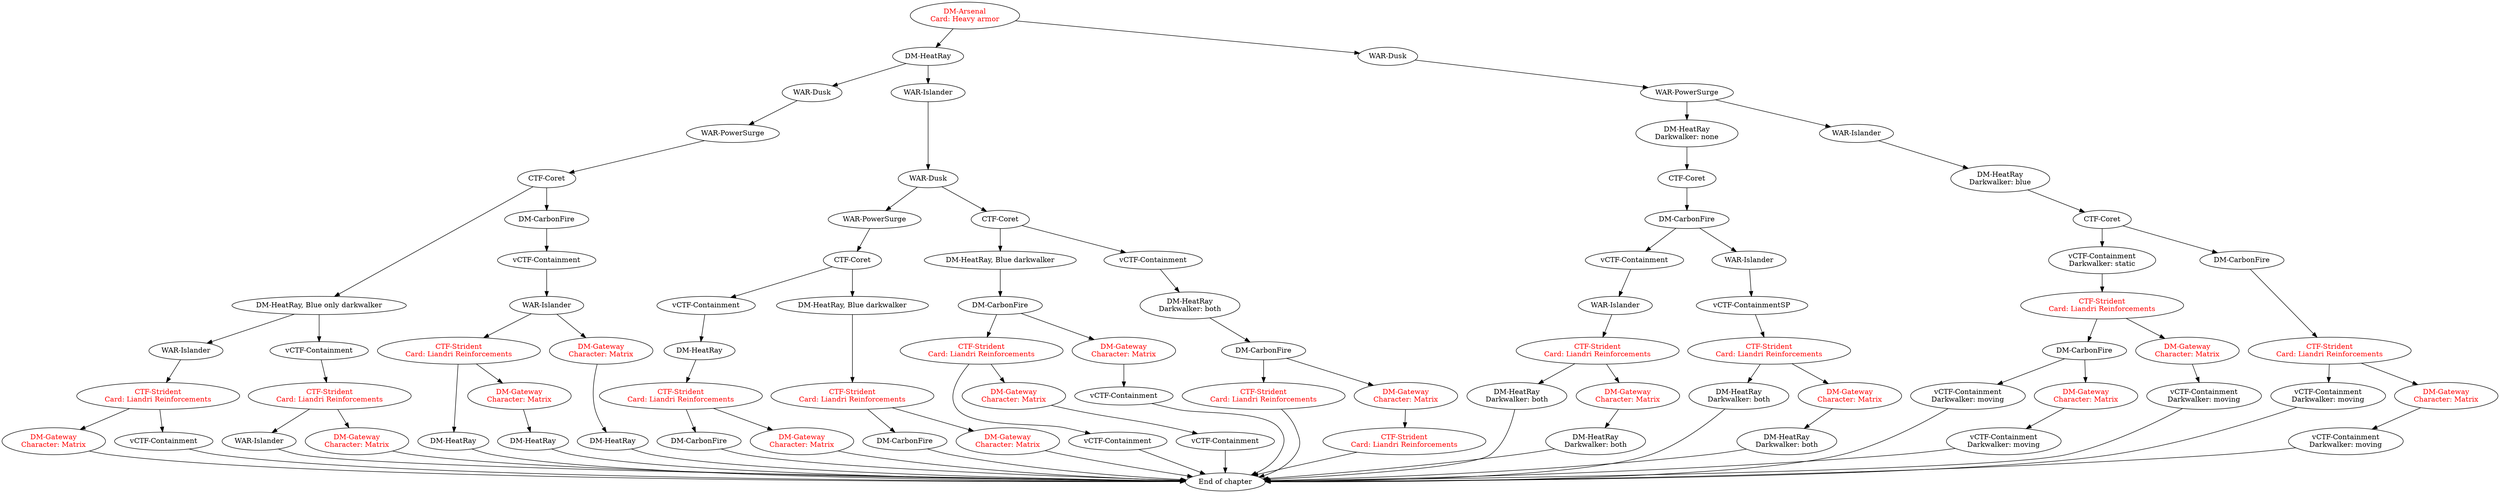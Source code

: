 digraph act3 {
    fork1 [label="DM-Arsenal\nCard: Heavy armor", fontcolor="red"]
    fork1 -> {fork2 map1}
    
    fork2 [label="DM-HeatRay"]
    fork2 -> {map2 map3}
    
    map2 [label="WAR-Dusk"]
    map2 -> map4
    
    map4 [label="WAR-PowerSurge"]
    map4 -> fork3
    
    fork3 [label="CTF-Coret"]
    fork3 -> {fork4 map6}
    
    fork4 [label="DM-HeatRay, Blue only darkwalker"]
    fork4 -> {map0 map8}
    
    map0 [label="WAR-Islander"]
    map0 -> fork5
    
    fork5 [label="CTF-Strident\nCard: Liandri Reinforcements", fontcolor="red"]
    fork5 -> {map10 map11}
    
    map10 [label="DM-Gateway\nCharacter: Matrix", fontcolor="red"]
    map10 -> end
    
    map11 [label="vCTF-Containment"]
    map11 -> end
    
    map8 [label="vCTF-Containment"]
    map8 -> fork6
    
    fork6 [label="CTF-Strident\nCard: Liandri Reinforcements", fontcolor="red"]
    fork6 -> {map12 map13}
    
    map12 [label="WAR-Islander"]
    map12 -> end
    
    map13 [label="DM-Gateway\nCharacter: Matrix", fontcolor="red"]
    map13 -> end
    
    map6 [label="DM-CarbonFire"]
    map6 -> map14
    
    map14 [label="vCTF-Containment"]
    map14 -> fork7
    
    fork7 [label="WAR-Islander"]
    fork7 -> {fork8 map16}
    
    fork8 [label="CTF-Strident\nCard: Liandri Reinforcements", fontcolor="red"]
    fork8 -> {map17 map18}
    
    map17 [label="DM-HeatRay"]
    map17 -> end
    
    map18 [label="DM-Gateway\nCharacter: Matrix", fontcolor="red"]
    map18 -> map19
    
    map19 [label="DM-HeatRay"]
    map19 -> end
    
    map16 [label="DM-Gateway\nCharacter: Matrix", fontcolor="red"]
    map16 -> map20
    
    map20 [label="DM-HeatRay"]
    map20 -> end
    
    map3 [label="WAR-Islander"]
    map3 -> fork9
    
    fork9 [label="WAR-Dusk"]
    fork9 -> {map22 fork13}
    
    map22 [label="WAR-PowerSurge"]
    map22 -> fork10
    
    fork10 [label="CTF-Coret"]
    fork10 -> {map25 map26}
    
    map25 [label="vCTF-Containment"]
    map25 -> map27
    
    map27 [label="DM-HeatRay"]    
    map27 -> fork11
    
    fork11 [label="CTF-Strident\nCard: Liandri Reinforcements", fontcolor="red"]
    fork11 -> {map29 map30}
    
    map29 [label="DM-CarbonFire"]
    map29 -> end
    
    map30 [label="DM-Gateway\nCharacter: Matrix", fontcolor="red"]
    map30 -> end
    
    map26 [label="DM-HeatRay, Blue darkwalker"]
    map26 -> fork12
    
    fork12 [label="CTF-Strident\nCard: Liandri Reinforcements", fontcolor="red"]
    fork12 -> {map32 map33}
    
    map32 [label="DM-CarbonFire"]
    map32 -> end
    
    map33 [label="DM-Gateway\nCharacter: Matrix", fontcolor="red"]
    map33 -> end
    
    fork13 [label="CTF-Coret"]
    fork13 -> {map34 map35}
    
    map34 [label="DM-HeatRay, Blue darkwalker"]
    map34 -> fork14
    
    fork14 [label="DM-CarbonFire"]
    fork14 -> {fork15 map38}
    
    fork15 [label="CTF-Strident\nCard: Liandri Reinforcements", fontcolor="red"]
    fork15 -> {map39 map40}
    
    map39 [label="vCTF-Containment"]
    map39 -> end
    
    map40 [label="DM-Gateway\nCharacter: Matrix", fontcolor="red"]
    map40 -> map41
    
    map41 [label="vCTF-Containment"]
    map41 -> end

    map38 [label="DM-Gateway\nCharacter: Matrix", fontcolor="red"]
    map38 -> map42
    
    map42 [label="vCTF-Containment"]
    map42 -> end

    map35 [label="vCTF-Containment"]
    map35 -> map43

    map43 [label="DM-HeatRay\nDarkwalker: both"]
    map43 -> fork16
    
    fork16 [label="DM-CarbonFire"]
    fork16 -> {map44 map45}
    
    map44 [label="CTF-Strident\nCard: Liandri Reinforcements", fontcolor="red"]
    map44 -> end
    
    map45 [label="DM-Gateway\nCharacter: Matrix", fontcolor="red"]
    map45 -> map46
    
    map46 [label="CTF-Strident\nCard: Liandri Reinforcements", fontcolor="red"]
    map46 -> end
    
    map1 [label="WAR-Dusk"]
    map1 -> fork17
    
    fork17 [label="WAR-PowerSurge"]
    fork17 -> {map47 map48}
     
    map47 [label="DM-HeatRay\nDarkwalker: none"]
    map47 -> map49
    
    map49 [label="CTF-Coret"]
    map49 -> fork18
    
    fork18 [label="DM-CarbonFire"]
    fork18 -> {map50 map51}
    
    map50 [label="vCTF-Containment"]
    map50 -> map52
    
    map52 [label="WAR-Islander"]
    map52 -> fork19
    
    fork19 [label="CTF-Strident\nCard: Liandri Reinforcements", fontcolor="red"]
    fork19 -> {map53 map54}
    
    map53 [label="DM-HeatRay\nDarkwalker: both"]
    map53 -> end
    
    map54 [label="DM-Gateway\nCharacter: Matrix", fontcolor="red"]
    map54 -> map55
    
    map55 [label="DM-HeatRay\nDarkwalker: both"]
    map55 -> end    
    
    map51 [label="WAR-Islander"]
    map51 -> map56
    
    map56 [label="vCTF-ContainmentSP"]
    map56 -> fork20
    
    fork20 [label="CTF-Strident\nCard: Liandri Reinforcements", fontcolor="red"]
    fork20 -> {map57 map58}
    
    map57 [label="DM-HeatRay\nDarkwalker: both"]
    map57 -> end
    
    map58 [label="DM-Gateway\nCharacter: Matrix", fontcolor="red"]
    map58 -> map59

    map59 [label="DM-HeatRay\nDarkwalker: both"]
    map59 -> end
    
    map48 [label="WAR-Islander"]
    map48 -> map60
    
    map60 [label="DM-HeatRay\nDarkwalker: blue"]
    map60 -> fork21
    
    fork21 [label="CTF-Coret"]
    fork21 -> {map61 map62}
    
    map61 [label="vCTF-Containment\nDarkwalker: static"]
    map61 -> fork22
    
    fork22 [label="CTF-Strident\nCard: Liandri Reinforcements", fontcolor="red"]
    fork22 -> {fork23 map65}
    
    fork23 [label="DM-CarbonFire"]
    fork23 -> {map67 map68}
    
    map67 [label="vCTF-Containment\nDarkwalker: moving"]
    map67 -> end
    
    map68 [label="DM-Gateway\nCharacter: Matrix", fontcolor="red"]
    map68 -> map69

    map69 [label="vCTF-Containment\nDarkwalker: moving"]
    map69 -> end

    map65 [label="DM-Gateway\nCharacter: Matrix", fontcolor="red"]
    map65 -> map70
    
    map70 [label="vCTF-Containment\nDarkwalker: moving"]
    map70 -> end
    
    map62 [label="DM-CarbonFire"]
    map62 -> map71
    
    map71 [label="CTF-Strident\nCard: Liandri Reinforcements", fontcolor="red"]
    map71 -> {map72 map73}
    
    map72 [label="vCTF-Containment\nDarkwalker: moving"]
    map72 -> end
    
    map73 [label="DM-Gateway\nCharacter: Matrix", fontcolor="red"]
    map73 -> map74

    map74 [label="vCTF-Containment\nDarkwalker: moving"]
    map74 -> end
    
    end [label="End of chapter"]
}